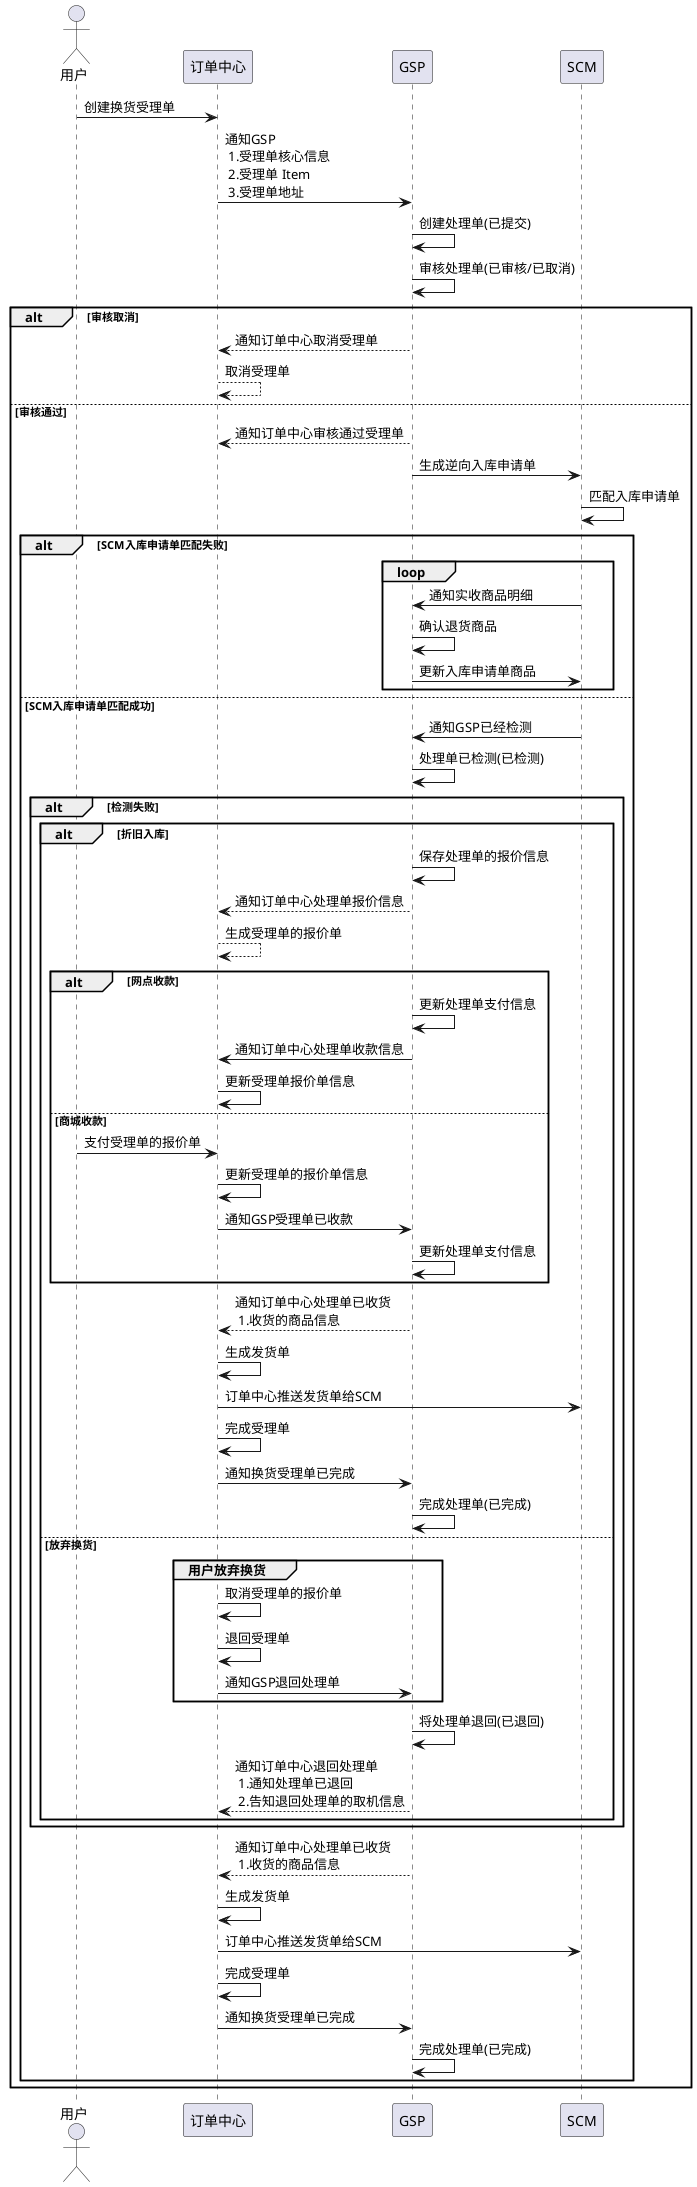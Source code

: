 @startuml

actor 用户

用户 -> 订单中心: 创建换货受理单
订单中心 -> GSP: 通知GSP\n 1.受理单核心信息\n 2.受理单 Item\n 3.受理单地址
GSP -> GSP:创建处理单(已提交)

GSP -> GSP:审核处理单(已审核/已取消)
alt 审核取消
    GSP --> 订单中心: 通知订单中心取消受理单
    订单中心 --> 订单中心: 取消受理单
else 审核通过
    GSP --> 订单中心: 通知订单中心审核通过受理单
    GSP -> SCM: 生成逆向入库申请单

    SCM ->  SCM:匹配入库申请单
    alt SCM入库申请单匹配失败
        loop
            SCM -> GSP: 通知实收商品明细
            GSP -> GSP: 确认退货商品
            GSP -> SCM: 更新入库申请单商品
        end

    else SCM入库申请单匹配成功
        SCM -> GSP: 通知GSP已经检测
        GSP ->  GSP: 处理单已检测(已检测)
        alt 检测失败
            alt 折旧入库
                GSP ->  GSP: 保存处理单的报价信息
                GSP --> 订单中心: 通知订单中心处理单报价信息
                订单中心 --> 订单中心: 生成受理单的报价单

                alt 网点收款
                    GSP ->  GSP: 更新处理单支付信息
                    GSP -> 订单中心: 通知订单中心处理单收款信息
                    订单中心 -> 订单中心: 更新受理单报价单信息
                else 商城收款
                    用户 -> 订单中心: 支付受理单的报价单
                    订单中心 -> 订单中心: 更新受理单的报价单信息
                    订单中心 -> GSP: 通知GSP受理单已收款
                    GSP ->  GSP: 更新处理单支付信息
                end
                GSP --> 订单中心: 通知订单中心处理单已收货\n 1.收货的商品信息
                订单中心 -> 订单中心: 生成发货单
                订单中心 -> SCM: 订单中心推送发货单给SCM
                订单中心 -> 订单中心: 完成受理单
                订单中心 -> GSP: 通知换货受理单已完成
                GSP ->  GSP: 完成处理单(已完成)
            else 放弃换货
                group 用户放弃换货
                    订单中心 -> 订单中心: 取消受理单的报价单
                    订单中心 -> 订单中心: 退回受理单
                    订单中心 -> GSP: 通知GSP退回处理单
                end group
                GSP ->  GSP: 将处理单退回(已退回)
                GSP --> 订单中心: 通知订单中心退回处理单\n 1.通知处理单已退回\n 2.告知退回处理单的取机信息
            end
        end
        GSP --> 订单中心: 通知订单中心处理单已收货\n 1.收货的商品信息
        订单中心 -> 订单中心: 生成发货单
        订单中心 -> SCM: 订单中心推送发货单给SCM
        订单中心 -> 订单中心: 完成受理单
        订单中心 -> GSP: 通知换货受理单已完成
        GSP ->  GSP: 完成处理单(已完成)
    end
end

@endnuml